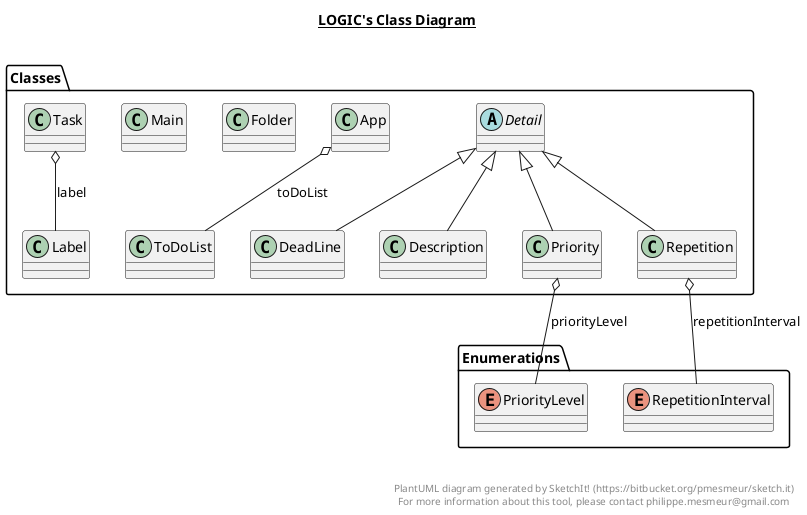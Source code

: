 @startuml

title __LOGIC's Class Diagram__\n

  namespace Classes {
    class Classes.App {
    }
  }
  

  namespace Classes {
    class Classes.DeadLine {
    }
  }
  

  namespace Classes {
    class Classes.Description {
    }
  }
  

  namespace Classes {
    abstract class Classes.Detail {
    }
  }
  

  namespace Classes {
    class Classes.Folder {
    }
  }
  

  namespace Classes {
    class Classes.Label {
    }
  }
  

  namespace Classes {
    class Classes.Main {
    }
  }
  

  namespace Classes {
    class Classes.Priority {
    }
  }
  

  namespace Classes {
    class Classes.Repetition {
    }
  }
  

  namespace Classes {
    class Classes.Task {
    }
  }
  

  namespace Classes {
    class Classes.ToDoList {
    }
  }
  

  namespace Enumerations {
    enum PriorityLevel {
    }
  }
  

  namespace Enumerations {
    enum RepetitionInterval {
    }
  }
  

  Classes.App o-- Classes.ToDoList : toDoList
  Classes.DeadLine -up-|> Classes.Detail
  Classes.Description -up-|> Classes.Detail
  Classes.Priority -up-|> Classes.Detail
  Classes.Priority o-- Enumerations.PriorityLevel : priorityLevel
  Classes.Repetition -up-|> Classes.Detail
  Classes.Repetition o-- Enumerations.RepetitionInterval : repetitionInterval
  Classes.Task o-- Classes.Label : label


right footer


PlantUML diagram generated by SketchIt! (https://bitbucket.org/pmesmeur/sketch.it)
For more information about this tool, please contact philippe.mesmeur@gmail.com
endfooter

@enduml
